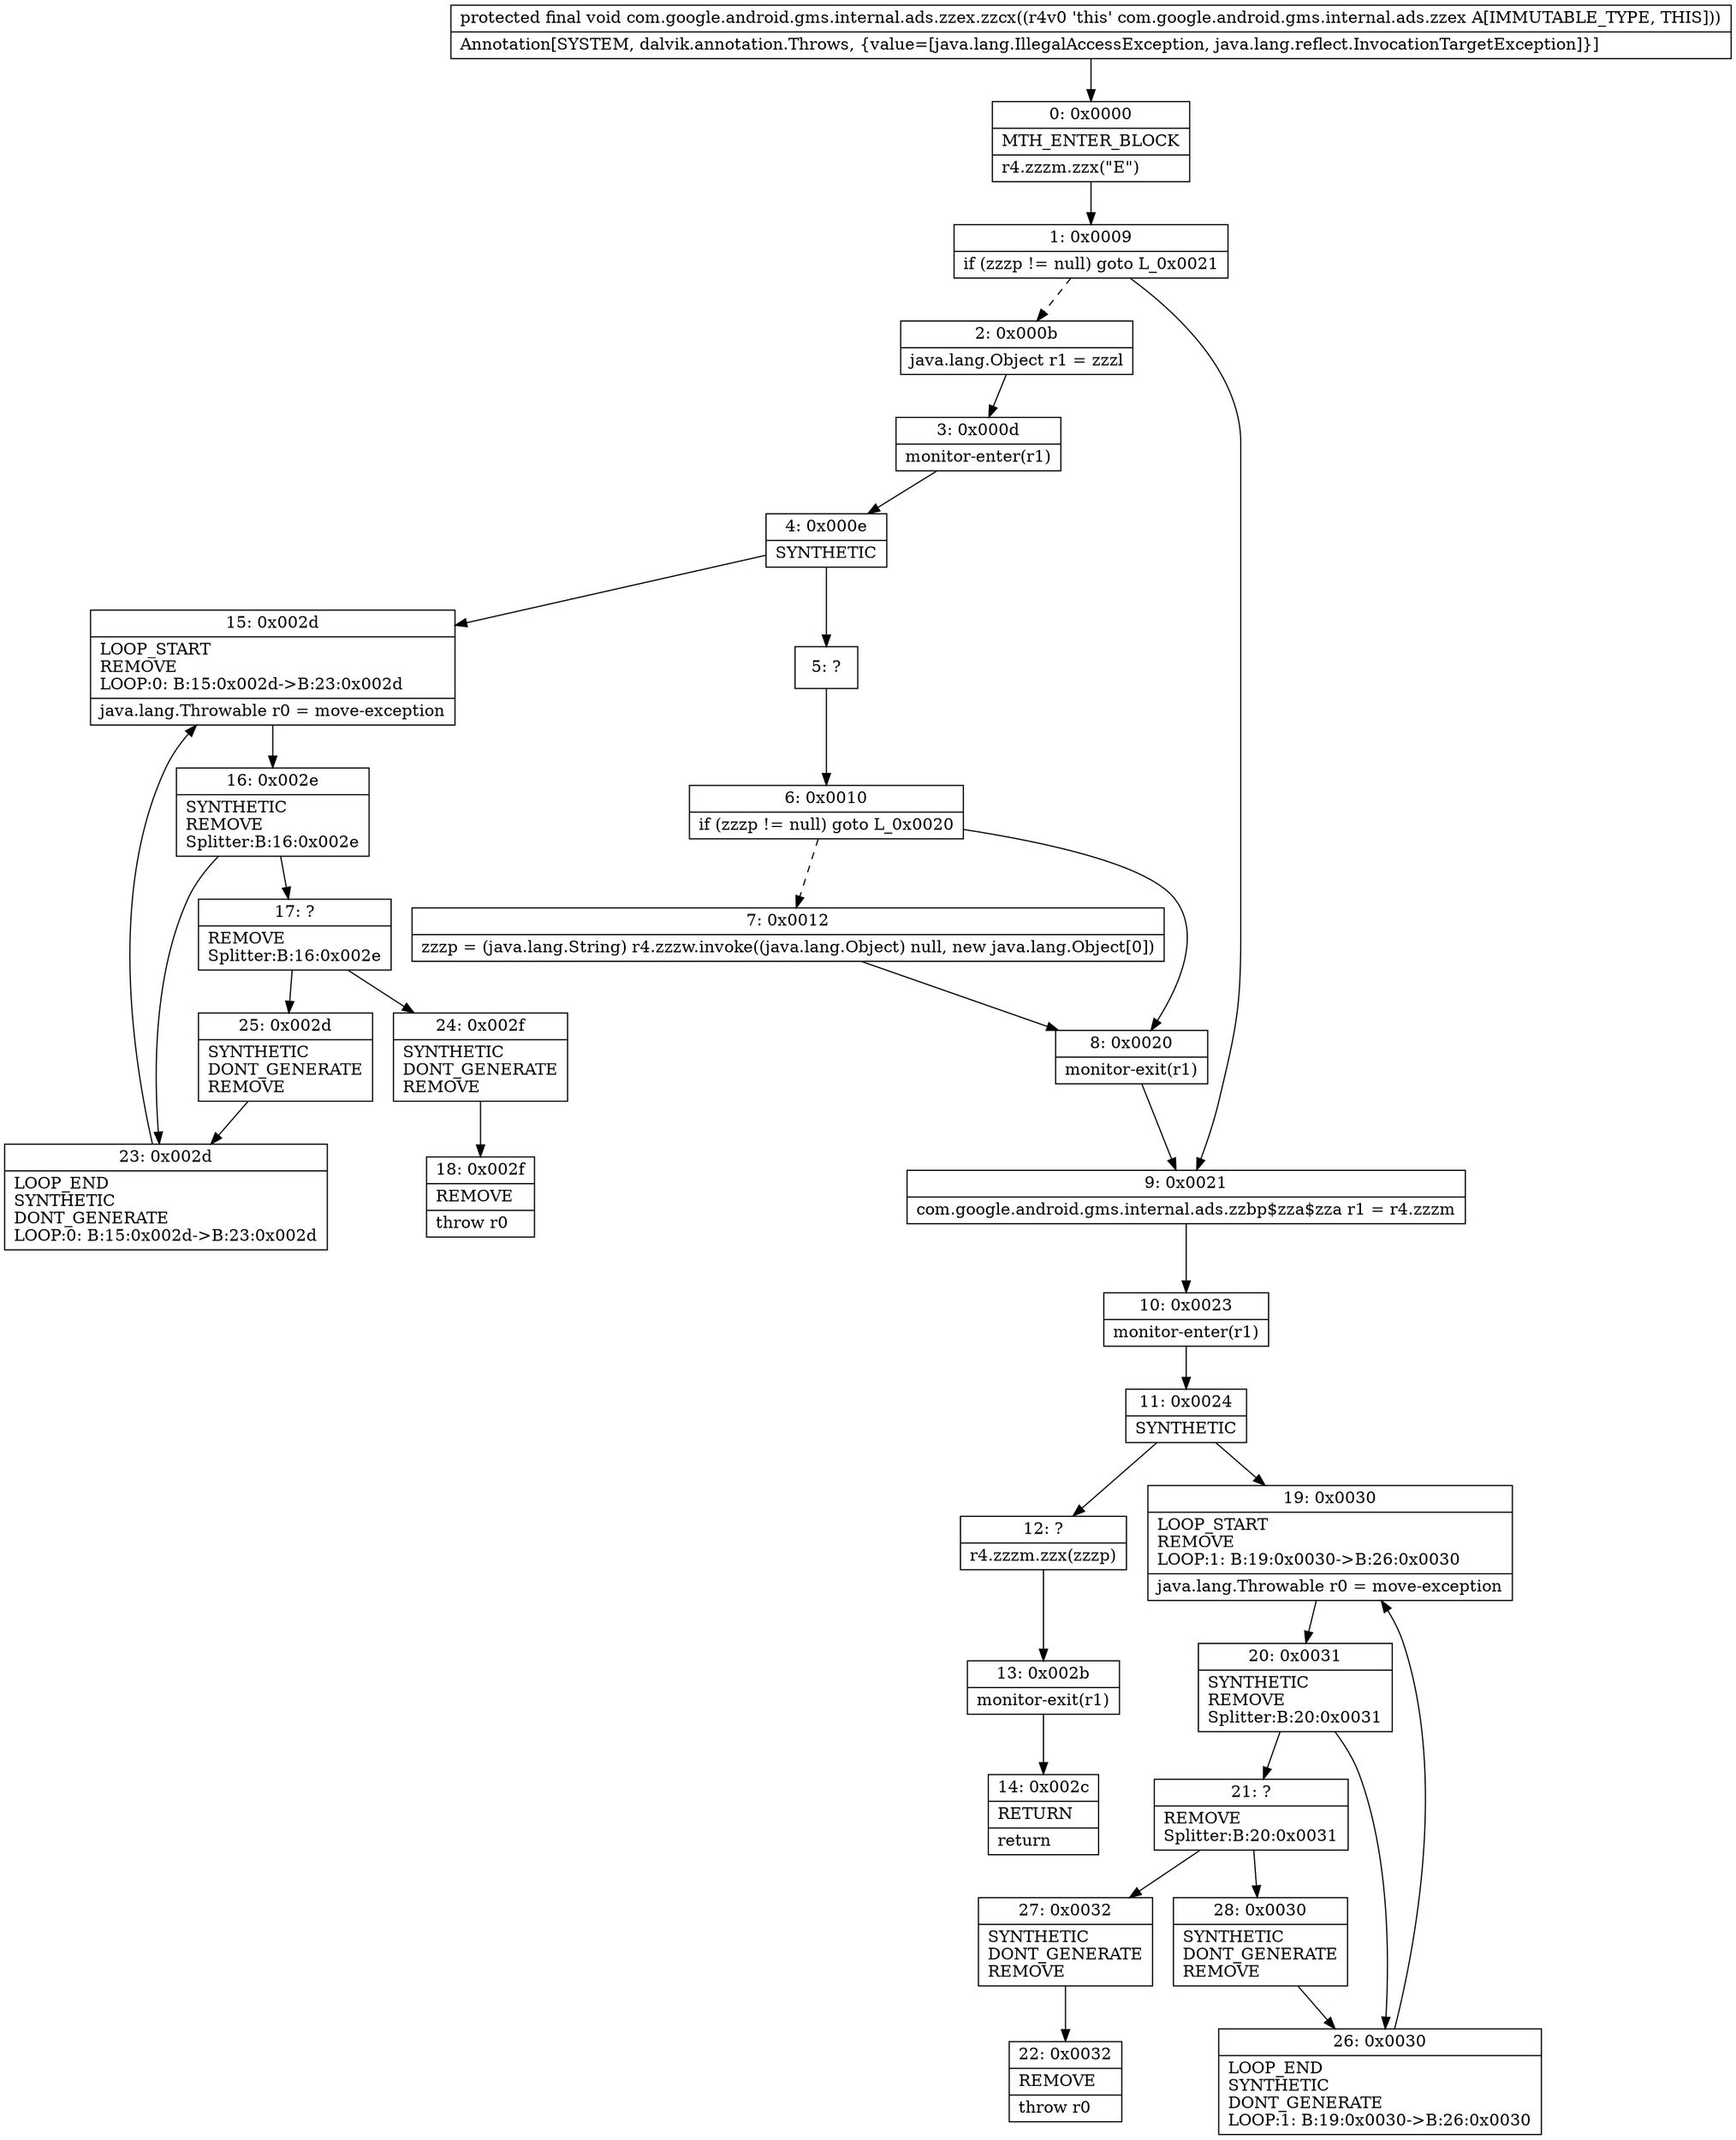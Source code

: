 digraph "CFG forcom.google.android.gms.internal.ads.zzex.zzcx()V" {
Node_0 [shape=record,label="{0\:\ 0x0000|MTH_ENTER_BLOCK\l|r4.zzzm.zzx(\"E\")\l}"];
Node_1 [shape=record,label="{1\:\ 0x0009|if (zzzp != null) goto L_0x0021\l}"];
Node_2 [shape=record,label="{2\:\ 0x000b|java.lang.Object r1 = zzzl\l}"];
Node_3 [shape=record,label="{3\:\ 0x000d|monitor\-enter(r1)\l}"];
Node_4 [shape=record,label="{4\:\ 0x000e|SYNTHETIC\l}"];
Node_5 [shape=record,label="{5\:\ ?}"];
Node_6 [shape=record,label="{6\:\ 0x0010|if (zzzp != null) goto L_0x0020\l}"];
Node_7 [shape=record,label="{7\:\ 0x0012|zzzp = (java.lang.String) r4.zzzw.invoke((java.lang.Object) null, new java.lang.Object[0])\l}"];
Node_8 [shape=record,label="{8\:\ 0x0020|monitor\-exit(r1)\l}"];
Node_9 [shape=record,label="{9\:\ 0x0021|com.google.android.gms.internal.ads.zzbp$zza$zza r1 = r4.zzzm\l}"];
Node_10 [shape=record,label="{10\:\ 0x0023|monitor\-enter(r1)\l}"];
Node_11 [shape=record,label="{11\:\ 0x0024|SYNTHETIC\l}"];
Node_12 [shape=record,label="{12\:\ ?|r4.zzzm.zzx(zzzp)\l}"];
Node_13 [shape=record,label="{13\:\ 0x002b|monitor\-exit(r1)\l}"];
Node_14 [shape=record,label="{14\:\ 0x002c|RETURN\l|return\l}"];
Node_15 [shape=record,label="{15\:\ 0x002d|LOOP_START\lREMOVE\lLOOP:0: B:15:0x002d\-\>B:23:0x002d\l|java.lang.Throwable r0 = move\-exception\l}"];
Node_16 [shape=record,label="{16\:\ 0x002e|SYNTHETIC\lREMOVE\lSplitter:B:16:0x002e\l}"];
Node_17 [shape=record,label="{17\:\ ?|REMOVE\lSplitter:B:16:0x002e\l}"];
Node_18 [shape=record,label="{18\:\ 0x002f|REMOVE\l|throw r0\l}"];
Node_19 [shape=record,label="{19\:\ 0x0030|LOOP_START\lREMOVE\lLOOP:1: B:19:0x0030\-\>B:26:0x0030\l|java.lang.Throwable r0 = move\-exception\l}"];
Node_20 [shape=record,label="{20\:\ 0x0031|SYNTHETIC\lREMOVE\lSplitter:B:20:0x0031\l}"];
Node_21 [shape=record,label="{21\:\ ?|REMOVE\lSplitter:B:20:0x0031\l}"];
Node_22 [shape=record,label="{22\:\ 0x0032|REMOVE\l|throw r0\l}"];
Node_23 [shape=record,label="{23\:\ 0x002d|LOOP_END\lSYNTHETIC\lDONT_GENERATE\lLOOP:0: B:15:0x002d\-\>B:23:0x002d\l}"];
Node_24 [shape=record,label="{24\:\ 0x002f|SYNTHETIC\lDONT_GENERATE\lREMOVE\l}"];
Node_25 [shape=record,label="{25\:\ 0x002d|SYNTHETIC\lDONT_GENERATE\lREMOVE\l}"];
Node_26 [shape=record,label="{26\:\ 0x0030|LOOP_END\lSYNTHETIC\lDONT_GENERATE\lLOOP:1: B:19:0x0030\-\>B:26:0x0030\l}"];
Node_27 [shape=record,label="{27\:\ 0x0032|SYNTHETIC\lDONT_GENERATE\lREMOVE\l}"];
Node_28 [shape=record,label="{28\:\ 0x0030|SYNTHETIC\lDONT_GENERATE\lREMOVE\l}"];
MethodNode[shape=record,label="{protected final void com.google.android.gms.internal.ads.zzex.zzcx((r4v0 'this' com.google.android.gms.internal.ads.zzex A[IMMUTABLE_TYPE, THIS]))  | Annotation[SYSTEM, dalvik.annotation.Throws, \{value=[java.lang.IllegalAccessException, java.lang.reflect.InvocationTargetException]\}]\l}"];
MethodNode -> Node_0;
Node_0 -> Node_1;
Node_1 -> Node_2[style=dashed];
Node_1 -> Node_9;
Node_2 -> Node_3;
Node_3 -> Node_4;
Node_4 -> Node_5;
Node_4 -> Node_15;
Node_5 -> Node_6;
Node_6 -> Node_7[style=dashed];
Node_6 -> Node_8;
Node_7 -> Node_8;
Node_8 -> Node_9;
Node_9 -> Node_10;
Node_10 -> Node_11;
Node_11 -> Node_12;
Node_11 -> Node_19;
Node_12 -> Node_13;
Node_13 -> Node_14;
Node_15 -> Node_16;
Node_16 -> Node_17;
Node_16 -> Node_23;
Node_17 -> Node_24;
Node_17 -> Node_25;
Node_19 -> Node_20;
Node_20 -> Node_21;
Node_20 -> Node_26;
Node_21 -> Node_27;
Node_21 -> Node_28;
Node_23 -> Node_15;
Node_24 -> Node_18;
Node_25 -> Node_23;
Node_26 -> Node_19;
Node_27 -> Node_22;
Node_28 -> Node_26;
}

